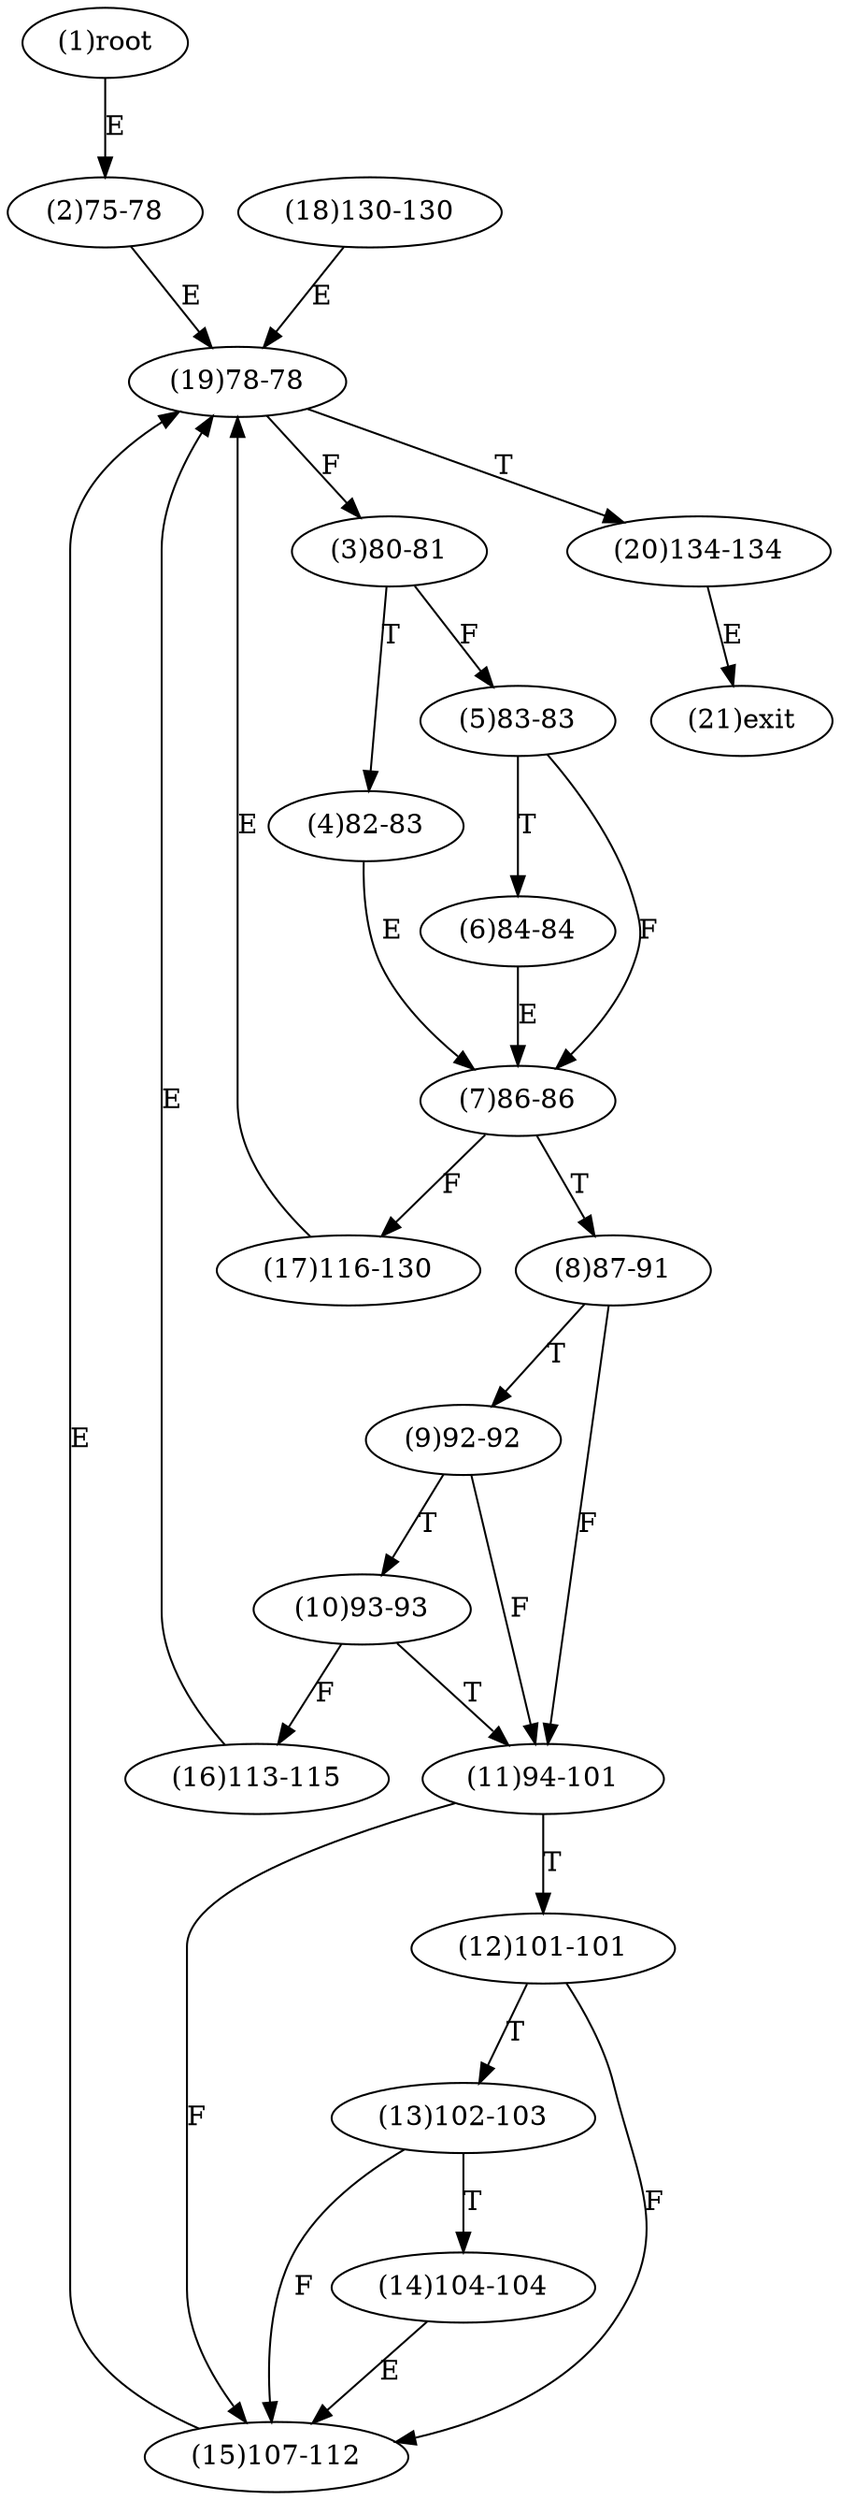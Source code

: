 digraph "" { 
1[ label="(1)root"];
2[ label="(2)75-78"];
3[ label="(3)80-81"];
4[ label="(4)82-83"];
5[ label="(5)83-83"];
6[ label="(6)84-84"];
7[ label="(7)86-86"];
8[ label="(8)87-91"];
9[ label="(9)92-92"];
10[ label="(10)93-93"];
11[ label="(11)94-101"];
12[ label="(12)101-101"];
13[ label="(13)102-103"];
14[ label="(14)104-104"];
15[ label="(15)107-112"];
17[ label="(17)116-130"];
16[ label="(16)113-115"];
19[ label="(19)78-78"];
18[ label="(18)130-130"];
21[ label="(21)exit"];
20[ label="(20)134-134"];
1->2[ label="E"];
2->19[ label="E"];
3->5[ label="F"];
3->4[ label="T"];
4->7[ label="E"];
5->7[ label="F"];
5->6[ label="T"];
6->7[ label="E"];
7->17[ label="F"];
7->8[ label="T"];
8->11[ label="F"];
8->9[ label="T"];
9->11[ label="F"];
9->10[ label="T"];
10->16[ label="F"];
10->11[ label="T"];
11->15[ label="F"];
11->12[ label="T"];
12->15[ label="F"];
12->13[ label="T"];
13->15[ label="F"];
13->14[ label="T"];
14->15[ label="E"];
15->19[ label="E"];
16->19[ label="E"];
17->19[ label="E"];
18->19[ label="E"];
19->3[ label="F"];
19->20[ label="T"];
20->21[ label="E"];
}